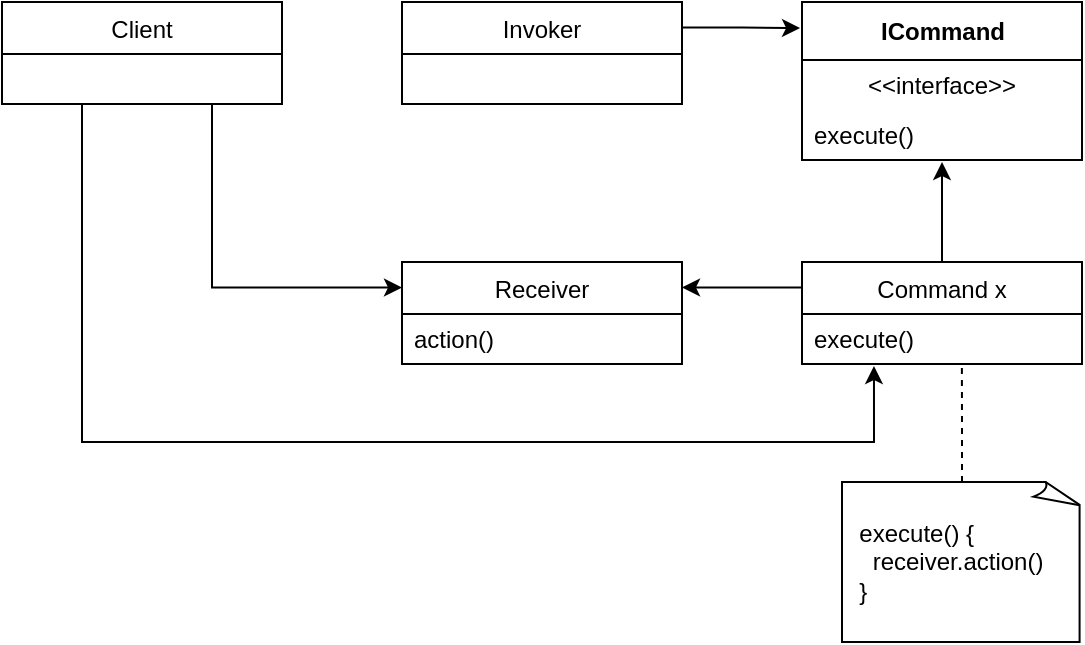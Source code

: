 <mxfile version="20.7.4" type="device"><diagram id="zS3h5odovd1bpFJQnl4w" name="Page-1"><mxGraphModel dx="1420" dy="870" grid="1" gridSize="10" guides="1" tooltips="1" connect="1" arrows="1" fold="1" page="1" pageScale="1" pageWidth="827" pageHeight="1169" math="0" shadow="0"><root><mxCell id="0"/><mxCell id="1" parent="0"/><mxCell id="m4ofJz4ldYJiZyGn7hek-1" value="ICommand" style="swimlane;fontStyle=1;align=center;verticalAlign=middle;childLayout=stackLayout;horizontal=1;startSize=29;horizontalStack=0;resizeParent=1;resizeParentMax=0;resizeLast=0;collapsible=0;marginBottom=0;html=1;" vertex="1" parent="1"><mxGeometry x="430" y="210" width="140" height="79" as="geometry"/></mxCell><mxCell id="m4ofJz4ldYJiZyGn7hek-2" value="&amp;lt;&amp;lt;interface&amp;gt;&amp;gt;" style="text;html=1;strokeColor=none;fillColor=none;align=center;verticalAlign=middle;spacingLeft=4;spacingRight=4;overflow=hidden;rotatable=0;points=[[0,0.5],[1,0.5]];portConstraint=eastwest;" vertex="1" parent="m4ofJz4ldYJiZyGn7hek-1"><mxGeometry y="29" width="140" height="25" as="geometry"/></mxCell><mxCell id="m4ofJz4ldYJiZyGn7hek-3" value="execute()" style="text;html=1;strokeColor=none;fillColor=none;align=left;verticalAlign=middle;spacingLeft=4;spacingRight=4;overflow=hidden;rotatable=0;points=[[0,0.5],[1,0.5]];portConstraint=eastwest;" vertex="1" parent="m4ofJz4ldYJiZyGn7hek-1"><mxGeometry y="54" width="140" height="25" as="geometry"/></mxCell><mxCell id="m4ofJz4ldYJiZyGn7hek-9" style="edgeStyle=orthogonalEdgeStyle;rounded=0;orthogonalLoop=1;jettySize=auto;html=1;exitX=0.5;exitY=0;exitDx=0;exitDy=0;entryX=0.5;entryY=1.04;entryDx=0;entryDy=0;entryPerimeter=0;" edge="1" parent="1" source="m4ofJz4ldYJiZyGn7hek-4" target="m4ofJz4ldYJiZyGn7hek-3"><mxGeometry relative="1" as="geometry"/></mxCell><mxCell id="m4ofJz4ldYJiZyGn7hek-15" style="edgeStyle=orthogonalEdgeStyle;rounded=0;orthogonalLoop=1;jettySize=auto;html=1;exitX=0;exitY=0.25;exitDx=0;exitDy=0;entryX=1;entryY=0.25;entryDx=0;entryDy=0;" edge="1" parent="1" source="m4ofJz4ldYJiZyGn7hek-4" target="m4ofJz4ldYJiZyGn7hek-13"><mxGeometry relative="1" as="geometry"/></mxCell><mxCell id="m4ofJz4ldYJiZyGn7hek-4" value="Command x" style="swimlane;fontStyle=0;childLayout=stackLayout;horizontal=1;startSize=26;fillColor=none;horizontalStack=0;resizeParent=1;resizeParentMax=0;resizeLast=0;collapsible=1;marginBottom=0;" vertex="1" parent="1"><mxGeometry x="430" y="340" width="140" height="51" as="geometry"/></mxCell><mxCell id="m4ofJz4ldYJiZyGn7hek-8" value="execute()" style="text;html=1;strokeColor=none;fillColor=none;align=left;verticalAlign=middle;spacingLeft=4;spacingRight=4;overflow=hidden;rotatable=0;points=[[0,0.5],[1,0.5]];portConstraint=eastwest;" vertex="1" parent="m4ofJz4ldYJiZyGn7hek-4"><mxGeometry y="26" width="140" height="25" as="geometry"/></mxCell><mxCell id="m4ofJz4ldYJiZyGn7hek-13" value="Receiver" style="swimlane;fontStyle=0;childLayout=stackLayout;horizontal=1;startSize=26;fillColor=none;horizontalStack=0;resizeParent=1;resizeParentMax=0;resizeLast=0;collapsible=1;marginBottom=0;" vertex="1" parent="1"><mxGeometry x="230" y="340" width="140" height="51" as="geometry"/></mxCell><mxCell id="m4ofJz4ldYJiZyGn7hek-14" value="action()" style="text;html=1;strokeColor=none;fillColor=none;align=left;verticalAlign=middle;spacingLeft=4;spacingRight=4;overflow=hidden;rotatable=0;points=[[0,0.5],[1,0.5]];portConstraint=eastwest;" vertex="1" parent="m4ofJz4ldYJiZyGn7hek-13"><mxGeometry y="26" width="140" height="25" as="geometry"/></mxCell><mxCell id="m4ofJz4ldYJiZyGn7hek-18" style="edgeStyle=orthogonalEdgeStyle;rounded=0;orthogonalLoop=1;jettySize=auto;html=1;entryX=-0.007;entryY=0.165;entryDx=0;entryDy=0;entryPerimeter=0;exitX=1;exitY=0.25;exitDx=0;exitDy=0;" edge="1" parent="1" source="m4ofJz4ldYJiZyGn7hek-16" target="m4ofJz4ldYJiZyGn7hek-1"><mxGeometry relative="1" as="geometry"/></mxCell><mxCell id="m4ofJz4ldYJiZyGn7hek-16" value="Invoker" style="swimlane;fontStyle=0;childLayout=stackLayout;horizontal=1;startSize=26;fillColor=none;horizontalStack=0;resizeParent=1;resizeParentMax=0;resizeLast=0;collapsible=1;marginBottom=0;" vertex="1" parent="1"><mxGeometry x="230" y="210" width="140" height="51" as="geometry"/></mxCell><mxCell id="m4ofJz4ldYJiZyGn7hek-20" style="edgeStyle=orthogonalEdgeStyle;rounded=0;orthogonalLoop=1;jettySize=auto;html=1;exitX=0.75;exitY=1;exitDx=0;exitDy=0;entryX=0;entryY=0.25;entryDx=0;entryDy=0;" edge="1" parent="1" source="m4ofJz4ldYJiZyGn7hek-19" target="m4ofJz4ldYJiZyGn7hek-13"><mxGeometry relative="1" as="geometry"/></mxCell><mxCell id="m4ofJz4ldYJiZyGn7hek-21" style="edgeStyle=orthogonalEdgeStyle;rounded=0;orthogonalLoop=1;jettySize=auto;html=1;exitX=0.25;exitY=1;exitDx=0;exitDy=0;entryX=0.257;entryY=1.04;entryDx=0;entryDy=0;entryPerimeter=0;" edge="1" parent="1" source="m4ofJz4ldYJiZyGn7hek-19" target="m4ofJz4ldYJiZyGn7hek-8"><mxGeometry relative="1" as="geometry"><Array as="points"><mxPoint x="70" y="261"/><mxPoint x="70" y="430"/><mxPoint x="466" y="430"/></Array></mxGeometry></mxCell><mxCell id="m4ofJz4ldYJiZyGn7hek-19" value="Client" style="swimlane;fontStyle=0;childLayout=stackLayout;horizontal=1;startSize=26;fillColor=none;horizontalStack=0;resizeParent=1;resizeParentMax=0;resizeLast=0;collapsible=1;marginBottom=0;" vertex="1" parent="1"><mxGeometry x="30" y="210" width="140" height="51" as="geometry"/></mxCell><mxCell id="m4ofJz4ldYJiZyGn7hek-24" style="edgeStyle=orthogonalEdgeStyle;rounded=0;orthogonalLoop=1;jettySize=auto;html=1;exitX=0.5;exitY=0;exitDx=0;exitDy=0;exitPerimeter=0;entryX=0.571;entryY=0.96;entryDx=0;entryDy=0;entryPerimeter=0;dashed=1;endArrow=none;endFill=0;" edge="1" parent="1" source="m4ofJz4ldYJiZyGn7hek-23" target="m4ofJz4ldYJiZyGn7hek-8"><mxGeometry relative="1" as="geometry"/></mxCell><mxCell id="m4ofJz4ldYJiZyGn7hek-23" value="&amp;nbsp; execute() {&lt;br&gt;&amp;nbsp; &amp;nbsp; receiver.action()&lt;br&gt;&amp;nbsp; }" style="whiteSpace=wrap;html=1;shape=mxgraph.basic.document;align=left;" vertex="1" parent="1"><mxGeometry x="450" y="450" width="120" height="80" as="geometry"/></mxCell></root></mxGraphModel></diagram></mxfile>